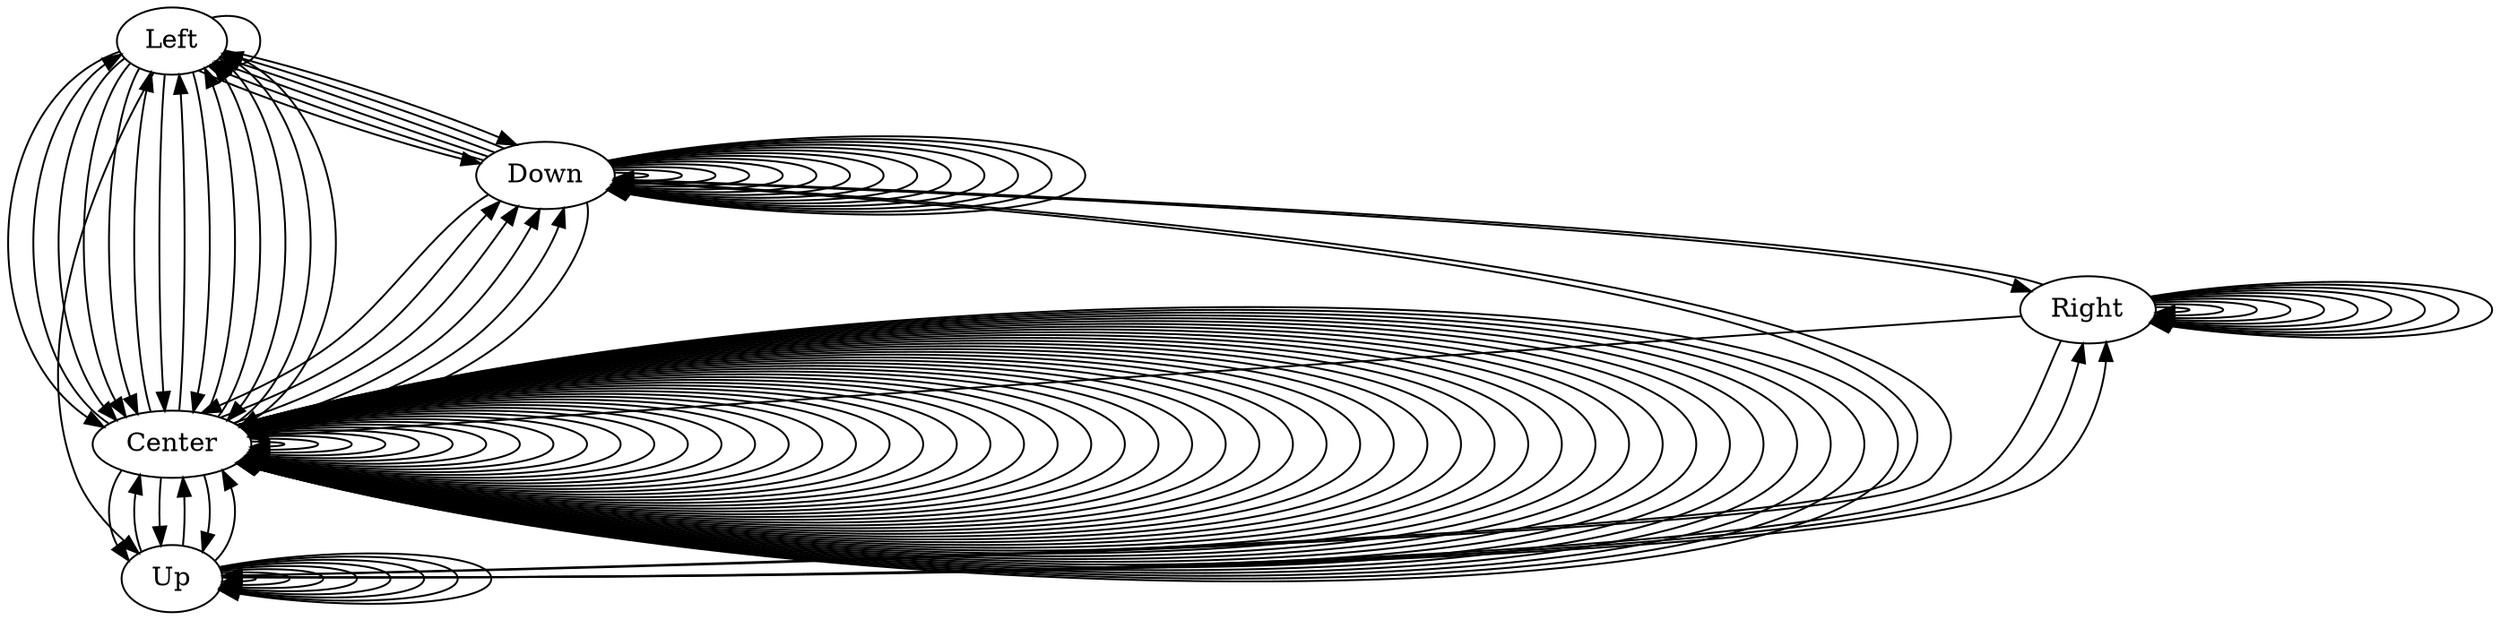 digraph {
	Left -> Down
	Down -> Up
	Up -> Down
	Down -> Down
	Down -> Down
	Down -> Down
	Down -> Down
	Down -> Down
	Down -> Left
	Left -> Up
	Up -> Center
	Center -> Center
	Center -> Up
	Up -> Up
	Up -> Up
	Up -> Up
	Up -> Right
	Right -> Right
	Right -> Right
	Right -> Right
	Right -> Right
	Right -> Right
	Right -> Right
	Right -> Center
	Center -> Down
	Down -> Left
	Left -> Left
	Left -> Center
	Center -> Left
	Left -> Center
	Center -> Down
	Down -> Center
	Center -> Center
	Center -> Center
	Center -> Center
	Center -> Center
	Center -> Center
	Center -> Center
	Center -> Center
	Center -> Center
	Center -> Center
	Center -> Center
	Center -> Center
	Center -> Down
	Down -> Left
	Left -> Center
	Center -> Center
	Center -> Center
	Center -> Center
	Center -> Down
	Down -> Left
	Left -> Center
	Center -> Center
	Center -> Center
	Center -> Center
	Center -> Center
	Center -> Center
	Center -> Center
	Center -> Center
	Center -> Center
	Center -> Left
	Left -> Center
	Center -> Center
	Center -> Center
	Center -> Center
	Center -> Left
	Left -> Center
	Center -> Center
	Center -> Center
	Center -> Center
	Center -> Center
	Center -> Center
	Center -> Center
	Center -> Center
	Center -> Center
	Center -> Left
	Left -> Down
	Down -> Down
	Down -> Down
	Down -> Down
	Down -> Down
	Down -> Down
	Down -> Down
	Down -> Down
	Down -> Down
	Down -> Down
	Down -> Center
	Center -> Center
	Center -> Center
	Center -> Center
	Center -> Center
	Center -> Center
	Center -> Left
	Left -> Center
	Center -> Center
	Center -> Left
	Left -> Center
	Center -> Center
	Center -> Center
	Center -> Center
	Center -> Center
	Center -> Up
	Up -> Right
	Right -> Right
	Right -> Right
	Right -> Right
	Right -> Down
	Down -> Right
	Right -> Right
	Right -> Up
	Up -> Up
	Up -> Up
	Up -> Up
	Up -> Up
	Up -> Up
	Up -> Center
	Center -> Center
	Center -> Center
	Center -> Up
	Up -> Center
	Center -> Center
	Center -> Center
	Center -> Center
}
